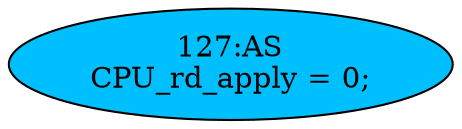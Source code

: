 strict digraph "" {
	node [label="\N"];
	"127:AS"	 [ast="<pyverilog.vparser.ast.Assign object at 0x7fdff6ff38d0>",
		def_var="['CPU_rd_apply']",
		fillcolor=deepskyblue,
		label="127:AS
CPU_rd_apply = 0;",
		statements="[]",
		style=filled,
		typ=Assign,
		use_var="[]"];
}
